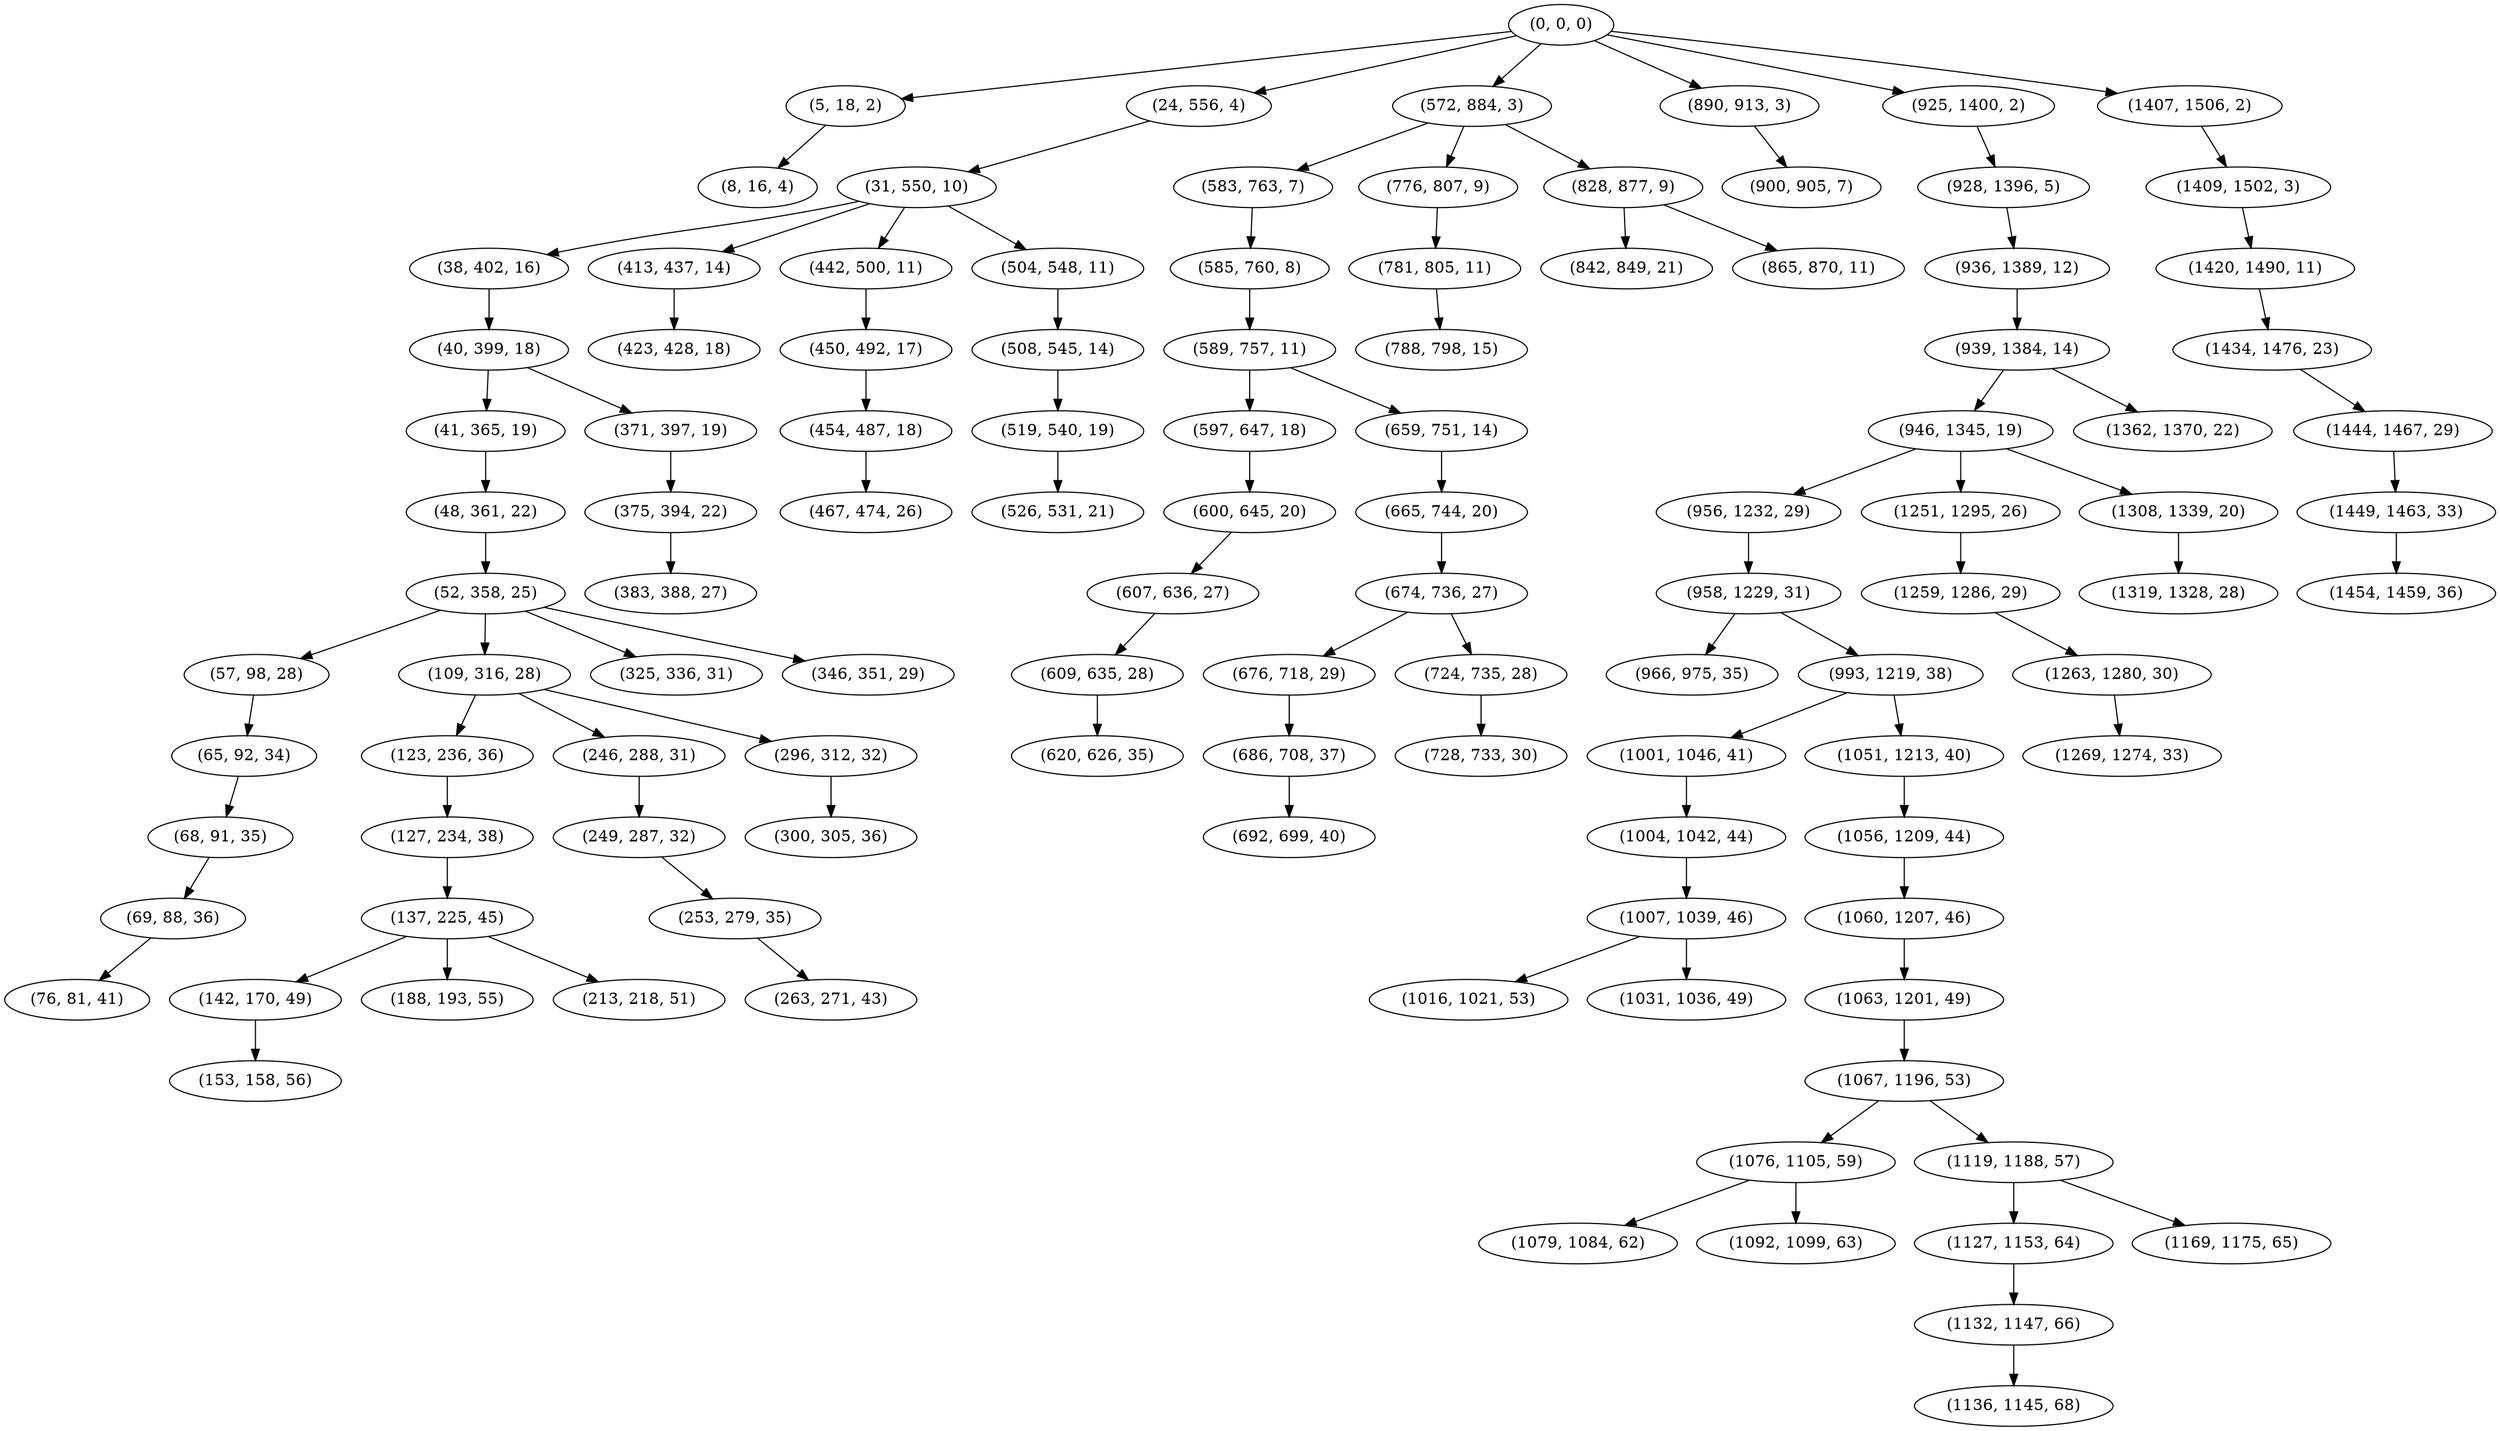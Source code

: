 digraph tree {
    "(0, 0, 0)";
    "(5, 18, 2)";
    "(8, 16, 4)";
    "(24, 556, 4)";
    "(31, 550, 10)";
    "(38, 402, 16)";
    "(40, 399, 18)";
    "(41, 365, 19)";
    "(48, 361, 22)";
    "(52, 358, 25)";
    "(57, 98, 28)";
    "(65, 92, 34)";
    "(68, 91, 35)";
    "(69, 88, 36)";
    "(76, 81, 41)";
    "(109, 316, 28)";
    "(123, 236, 36)";
    "(127, 234, 38)";
    "(137, 225, 45)";
    "(142, 170, 49)";
    "(153, 158, 56)";
    "(188, 193, 55)";
    "(213, 218, 51)";
    "(246, 288, 31)";
    "(249, 287, 32)";
    "(253, 279, 35)";
    "(263, 271, 43)";
    "(296, 312, 32)";
    "(300, 305, 36)";
    "(325, 336, 31)";
    "(346, 351, 29)";
    "(371, 397, 19)";
    "(375, 394, 22)";
    "(383, 388, 27)";
    "(413, 437, 14)";
    "(423, 428, 18)";
    "(442, 500, 11)";
    "(450, 492, 17)";
    "(454, 487, 18)";
    "(467, 474, 26)";
    "(504, 548, 11)";
    "(508, 545, 14)";
    "(519, 540, 19)";
    "(526, 531, 21)";
    "(572, 884, 3)";
    "(583, 763, 7)";
    "(585, 760, 8)";
    "(589, 757, 11)";
    "(597, 647, 18)";
    "(600, 645, 20)";
    "(607, 636, 27)";
    "(609, 635, 28)";
    "(620, 626, 35)";
    "(659, 751, 14)";
    "(665, 744, 20)";
    "(674, 736, 27)";
    "(676, 718, 29)";
    "(686, 708, 37)";
    "(692, 699, 40)";
    "(724, 735, 28)";
    "(728, 733, 30)";
    "(776, 807, 9)";
    "(781, 805, 11)";
    "(788, 798, 15)";
    "(828, 877, 9)";
    "(842, 849, 21)";
    "(865, 870, 11)";
    "(890, 913, 3)";
    "(900, 905, 7)";
    "(925, 1400, 2)";
    "(928, 1396, 5)";
    "(936, 1389, 12)";
    "(939, 1384, 14)";
    "(946, 1345, 19)";
    "(956, 1232, 29)";
    "(958, 1229, 31)";
    "(966, 975, 35)";
    "(993, 1219, 38)";
    "(1001, 1046, 41)";
    "(1004, 1042, 44)";
    "(1007, 1039, 46)";
    "(1016, 1021, 53)";
    "(1031, 1036, 49)";
    "(1051, 1213, 40)";
    "(1056, 1209, 44)";
    "(1060, 1207, 46)";
    "(1063, 1201, 49)";
    "(1067, 1196, 53)";
    "(1076, 1105, 59)";
    "(1079, 1084, 62)";
    "(1092, 1099, 63)";
    "(1119, 1188, 57)";
    "(1127, 1153, 64)";
    "(1132, 1147, 66)";
    "(1136, 1145, 68)";
    "(1169, 1175, 65)";
    "(1251, 1295, 26)";
    "(1259, 1286, 29)";
    "(1263, 1280, 30)";
    "(1269, 1274, 33)";
    "(1308, 1339, 20)";
    "(1319, 1328, 28)";
    "(1362, 1370, 22)";
    "(1407, 1506, 2)";
    "(1409, 1502, 3)";
    "(1420, 1490, 11)";
    "(1434, 1476, 23)";
    "(1444, 1467, 29)";
    "(1449, 1463, 33)";
    "(1454, 1459, 36)";
    "(0, 0, 0)" -> "(5, 18, 2)";
    "(0, 0, 0)" -> "(24, 556, 4)";
    "(0, 0, 0)" -> "(572, 884, 3)";
    "(0, 0, 0)" -> "(890, 913, 3)";
    "(0, 0, 0)" -> "(925, 1400, 2)";
    "(0, 0, 0)" -> "(1407, 1506, 2)";
    "(5, 18, 2)" -> "(8, 16, 4)";
    "(24, 556, 4)" -> "(31, 550, 10)";
    "(31, 550, 10)" -> "(38, 402, 16)";
    "(31, 550, 10)" -> "(413, 437, 14)";
    "(31, 550, 10)" -> "(442, 500, 11)";
    "(31, 550, 10)" -> "(504, 548, 11)";
    "(38, 402, 16)" -> "(40, 399, 18)";
    "(40, 399, 18)" -> "(41, 365, 19)";
    "(40, 399, 18)" -> "(371, 397, 19)";
    "(41, 365, 19)" -> "(48, 361, 22)";
    "(48, 361, 22)" -> "(52, 358, 25)";
    "(52, 358, 25)" -> "(57, 98, 28)";
    "(52, 358, 25)" -> "(109, 316, 28)";
    "(52, 358, 25)" -> "(325, 336, 31)";
    "(52, 358, 25)" -> "(346, 351, 29)";
    "(57, 98, 28)" -> "(65, 92, 34)";
    "(65, 92, 34)" -> "(68, 91, 35)";
    "(68, 91, 35)" -> "(69, 88, 36)";
    "(69, 88, 36)" -> "(76, 81, 41)";
    "(109, 316, 28)" -> "(123, 236, 36)";
    "(109, 316, 28)" -> "(246, 288, 31)";
    "(109, 316, 28)" -> "(296, 312, 32)";
    "(123, 236, 36)" -> "(127, 234, 38)";
    "(127, 234, 38)" -> "(137, 225, 45)";
    "(137, 225, 45)" -> "(142, 170, 49)";
    "(137, 225, 45)" -> "(188, 193, 55)";
    "(137, 225, 45)" -> "(213, 218, 51)";
    "(142, 170, 49)" -> "(153, 158, 56)";
    "(246, 288, 31)" -> "(249, 287, 32)";
    "(249, 287, 32)" -> "(253, 279, 35)";
    "(253, 279, 35)" -> "(263, 271, 43)";
    "(296, 312, 32)" -> "(300, 305, 36)";
    "(371, 397, 19)" -> "(375, 394, 22)";
    "(375, 394, 22)" -> "(383, 388, 27)";
    "(413, 437, 14)" -> "(423, 428, 18)";
    "(442, 500, 11)" -> "(450, 492, 17)";
    "(450, 492, 17)" -> "(454, 487, 18)";
    "(454, 487, 18)" -> "(467, 474, 26)";
    "(504, 548, 11)" -> "(508, 545, 14)";
    "(508, 545, 14)" -> "(519, 540, 19)";
    "(519, 540, 19)" -> "(526, 531, 21)";
    "(572, 884, 3)" -> "(583, 763, 7)";
    "(572, 884, 3)" -> "(776, 807, 9)";
    "(572, 884, 3)" -> "(828, 877, 9)";
    "(583, 763, 7)" -> "(585, 760, 8)";
    "(585, 760, 8)" -> "(589, 757, 11)";
    "(589, 757, 11)" -> "(597, 647, 18)";
    "(589, 757, 11)" -> "(659, 751, 14)";
    "(597, 647, 18)" -> "(600, 645, 20)";
    "(600, 645, 20)" -> "(607, 636, 27)";
    "(607, 636, 27)" -> "(609, 635, 28)";
    "(609, 635, 28)" -> "(620, 626, 35)";
    "(659, 751, 14)" -> "(665, 744, 20)";
    "(665, 744, 20)" -> "(674, 736, 27)";
    "(674, 736, 27)" -> "(676, 718, 29)";
    "(674, 736, 27)" -> "(724, 735, 28)";
    "(676, 718, 29)" -> "(686, 708, 37)";
    "(686, 708, 37)" -> "(692, 699, 40)";
    "(724, 735, 28)" -> "(728, 733, 30)";
    "(776, 807, 9)" -> "(781, 805, 11)";
    "(781, 805, 11)" -> "(788, 798, 15)";
    "(828, 877, 9)" -> "(842, 849, 21)";
    "(828, 877, 9)" -> "(865, 870, 11)";
    "(890, 913, 3)" -> "(900, 905, 7)";
    "(925, 1400, 2)" -> "(928, 1396, 5)";
    "(928, 1396, 5)" -> "(936, 1389, 12)";
    "(936, 1389, 12)" -> "(939, 1384, 14)";
    "(939, 1384, 14)" -> "(946, 1345, 19)";
    "(939, 1384, 14)" -> "(1362, 1370, 22)";
    "(946, 1345, 19)" -> "(956, 1232, 29)";
    "(946, 1345, 19)" -> "(1251, 1295, 26)";
    "(946, 1345, 19)" -> "(1308, 1339, 20)";
    "(956, 1232, 29)" -> "(958, 1229, 31)";
    "(958, 1229, 31)" -> "(966, 975, 35)";
    "(958, 1229, 31)" -> "(993, 1219, 38)";
    "(993, 1219, 38)" -> "(1001, 1046, 41)";
    "(993, 1219, 38)" -> "(1051, 1213, 40)";
    "(1001, 1046, 41)" -> "(1004, 1042, 44)";
    "(1004, 1042, 44)" -> "(1007, 1039, 46)";
    "(1007, 1039, 46)" -> "(1016, 1021, 53)";
    "(1007, 1039, 46)" -> "(1031, 1036, 49)";
    "(1051, 1213, 40)" -> "(1056, 1209, 44)";
    "(1056, 1209, 44)" -> "(1060, 1207, 46)";
    "(1060, 1207, 46)" -> "(1063, 1201, 49)";
    "(1063, 1201, 49)" -> "(1067, 1196, 53)";
    "(1067, 1196, 53)" -> "(1076, 1105, 59)";
    "(1067, 1196, 53)" -> "(1119, 1188, 57)";
    "(1076, 1105, 59)" -> "(1079, 1084, 62)";
    "(1076, 1105, 59)" -> "(1092, 1099, 63)";
    "(1119, 1188, 57)" -> "(1127, 1153, 64)";
    "(1119, 1188, 57)" -> "(1169, 1175, 65)";
    "(1127, 1153, 64)" -> "(1132, 1147, 66)";
    "(1132, 1147, 66)" -> "(1136, 1145, 68)";
    "(1251, 1295, 26)" -> "(1259, 1286, 29)";
    "(1259, 1286, 29)" -> "(1263, 1280, 30)";
    "(1263, 1280, 30)" -> "(1269, 1274, 33)";
    "(1308, 1339, 20)" -> "(1319, 1328, 28)";
    "(1407, 1506, 2)" -> "(1409, 1502, 3)";
    "(1409, 1502, 3)" -> "(1420, 1490, 11)";
    "(1420, 1490, 11)" -> "(1434, 1476, 23)";
    "(1434, 1476, 23)" -> "(1444, 1467, 29)";
    "(1444, 1467, 29)" -> "(1449, 1463, 33)";
    "(1449, 1463, 33)" -> "(1454, 1459, 36)";
}
